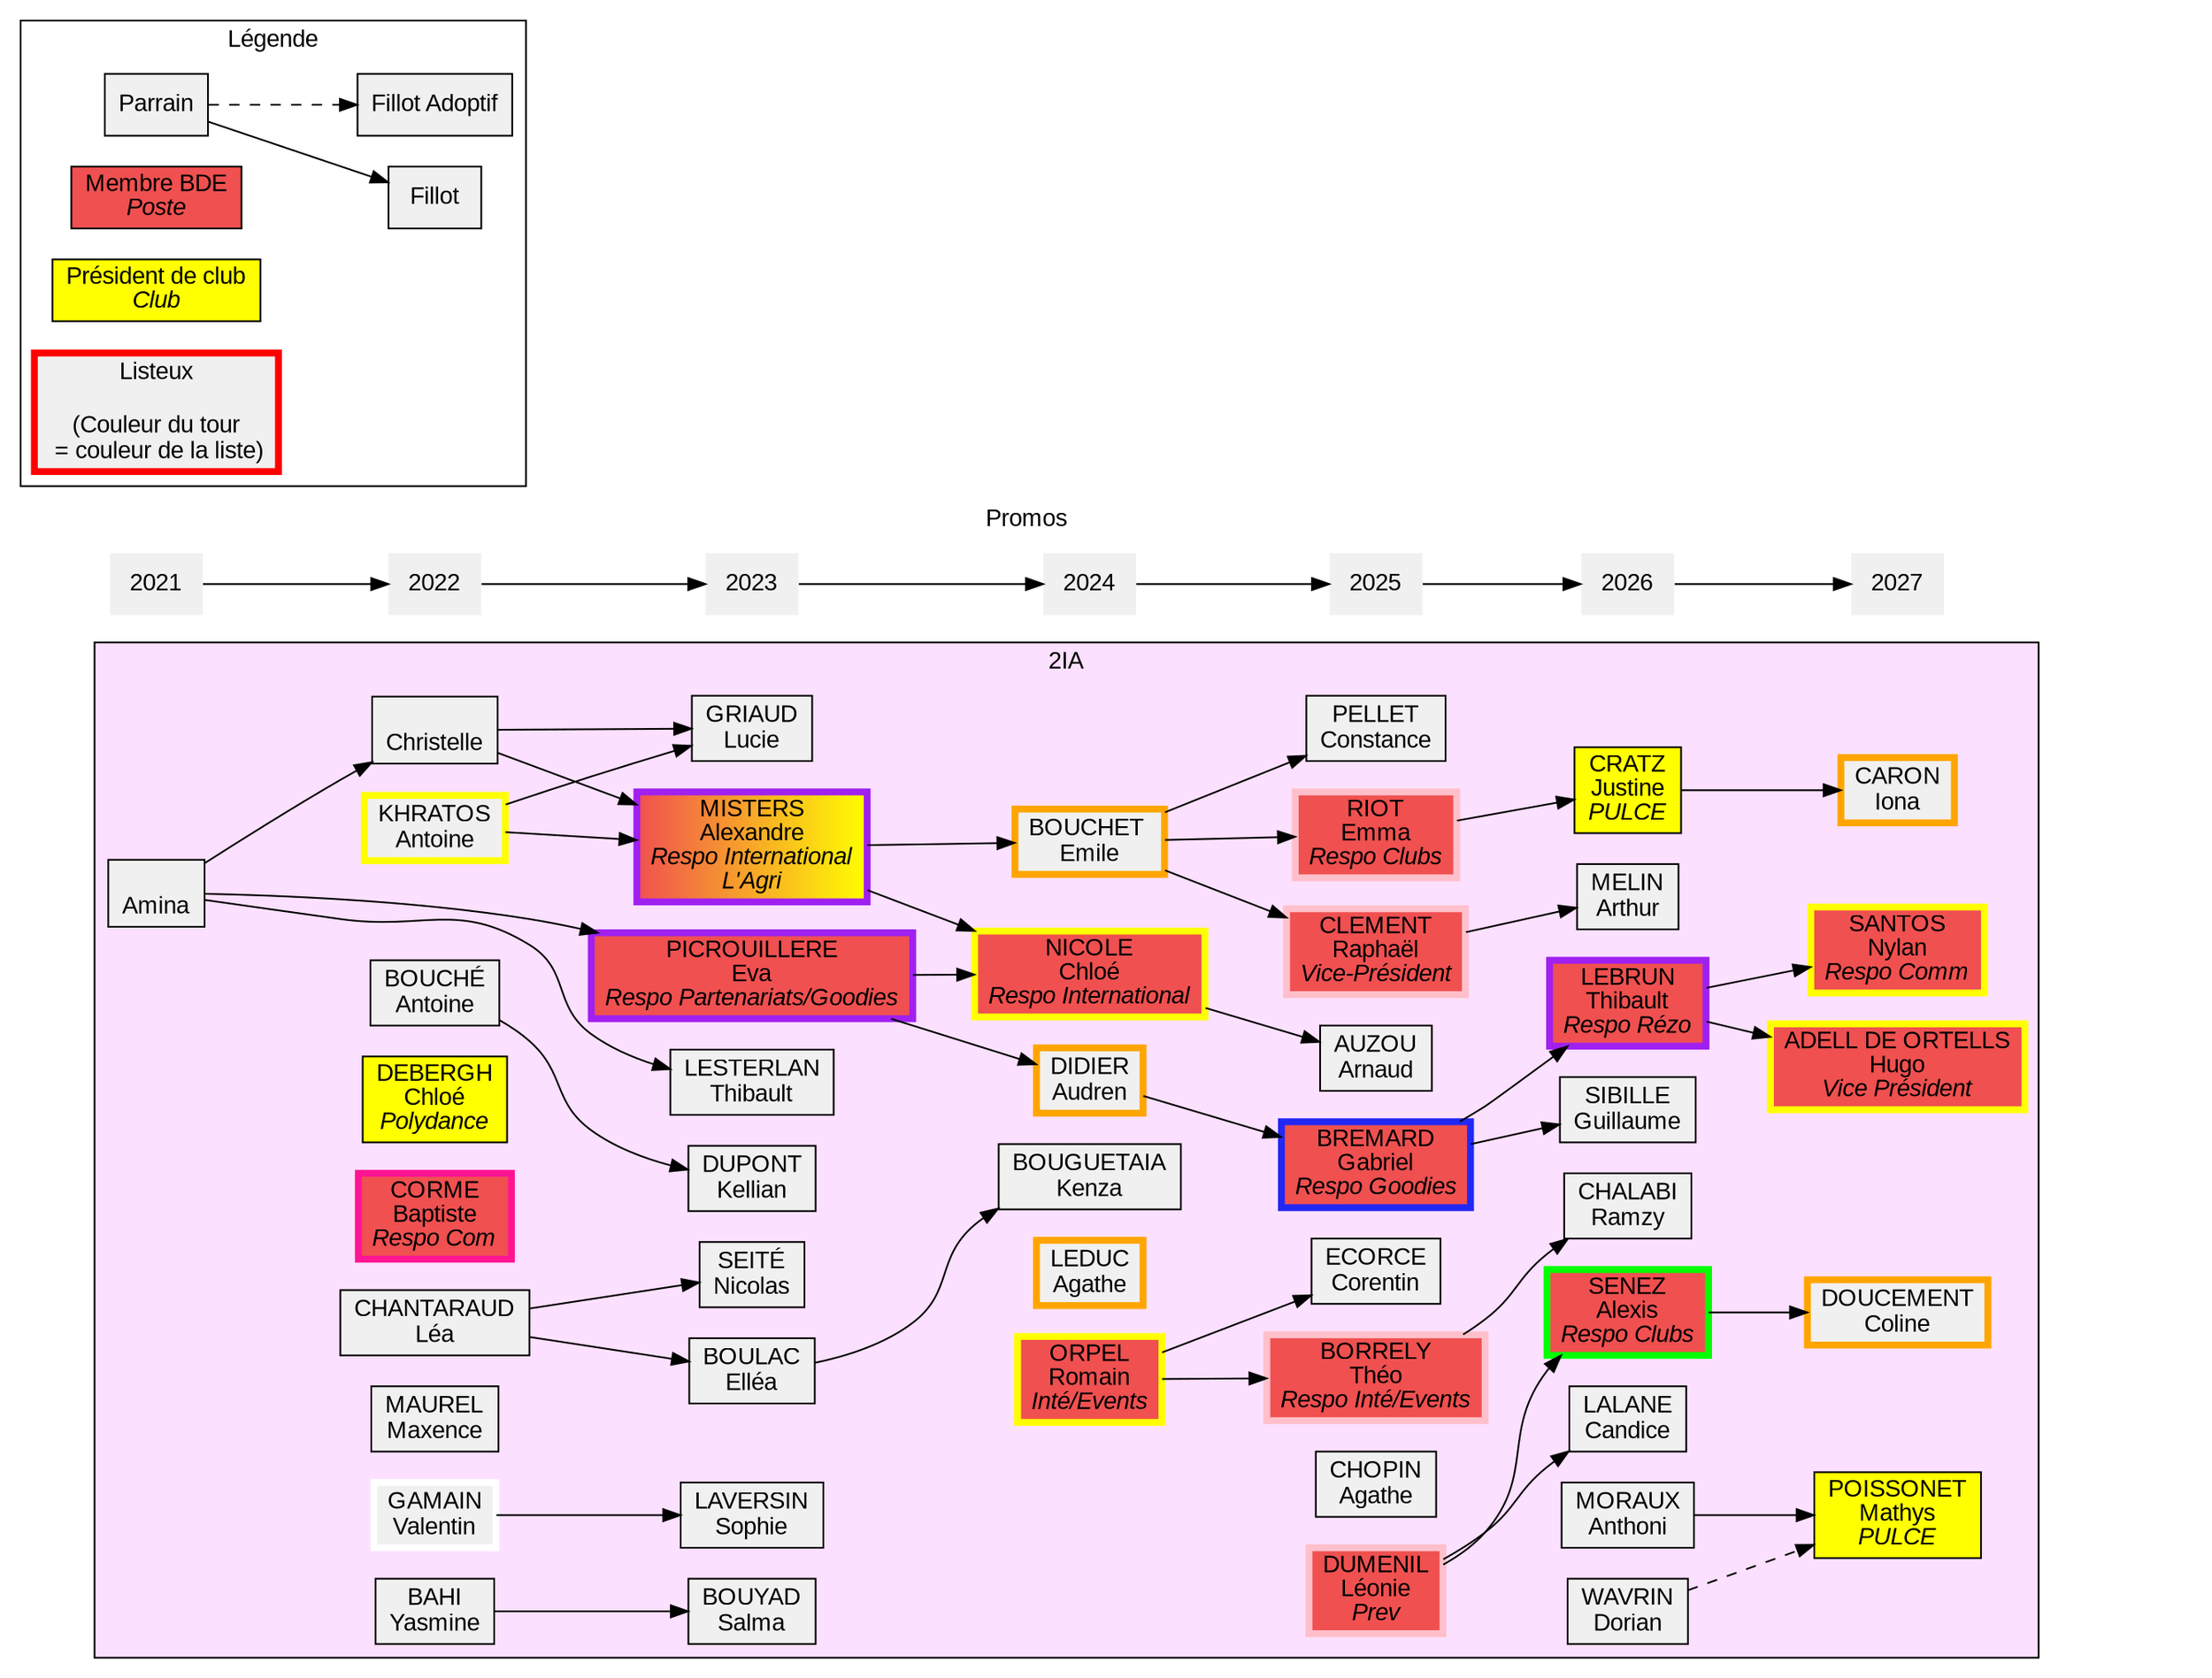 digraph iia {
	graph [
		charset = "UTF-8";
		style = filled;
		fontname = "Arial";
	];

	node [
		shape = box;
		style = filled;
		fillcolor = "#f0f0f0";
		fontname = "Arial";
	];

	rankdir = LR;

	subgraph cluster_promos {
		label = "Promos";
		penwidth = 0;
		color = none;
		node [shape = none];

		"2021" -> "2022" -> "2023" -> "2024" -> "2025" -> "2026" -> "2027";
	}
    	subgraph cluster_legende {
		label = "Légende";
		fillcolor = none;

		leg_parrain	[label = "Parrain"];
		leg_fillot	[label = "Fillot"];
		leg_fillotadop	[label = "Fillot Adoptif"];
		leg_BDE		[label = <Membre BDE<BR/><I>Poste</I>> fillcolor="#f05050"];
		leg_prez	[label = <Président de club<BR/><I>Club</I>> fillcolor="yellow"];
		leg_listeux	[label = "Listeux\n\n(Couleur du tour\n = couleur de la liste)" penwidth=4 color="red"];

		leg_parrain -> leg_fillot;
		leg_parrain -> leg_fillotadop [style = "dashed"];
	}
	
	subgraph cluster_2IA {
		label = "2IA";
		fillcolor = "#FCE0FF";

		{ rank="same";
			amina		[label = "\nAmina"];
		}

		{ rank="same";
			antoinebouch	[label = "BOUCHÉ\nAntoine"];
			antoinekhra	[label = "KHRATOS\nAntoine" penwidth=4 color="yellow"];
			chloedeb	[label = <DEBERGH<BR/>Chloé<BR/><I>Polydance</I>> fillcolor="yellow"];
			christelle	[label = "\nChristelle"];
			joker		[label = <CORME<BR/>Baptiste<BR/><I>Respo Com</I>> fillcolor="#f05050" penwidth=4 color="deeppink"];
			leachantar	[label = "CHANTARAUD\nLéa"];
			maxencemor	[label = "MAUREL\nMaxence"];
			valentingam	[label = "GAMAIN\nValentin" penwidth=4 color="white"];
			yasminebahi	[label = "BAHI\nYasmine"];
		}
		amina -> christelle;


		{ rank="same";
			evapicrou	[label = <PICROUILLERE<BR/>Eva<BR/><I>Respo Partenariats/Goodies</I>> fillcolor="#f05050" penwidth=4 color="purple"];
			
			
			kelliandup	[label = "DUPONT\nKellian"];
			luciegria	[label = "GRIAUD\nLucie"];
			nicolatseite	[label = "SEITÉ\nNicolas"];
			elboulac	[label = "BOULAC\nElléa"];
			salmabouyad	[label = "BOUYAD\nSalma"];
			smitty		[label = <MISTERS<BR/>Alexandre<BR/><I>Respo International<BR/>L'Agri</I>> fillcolor="#f05050:yellow" penwidth=4 color="purple"];
			sophielaver	[label = "LAVERSIN\nSophie"];
			thibaultleste	[label = "LESTERLAN\nThibault"];

			//portalSE	[label = " \nSE\n " shape="ellipse" penwidth=6 color="orange" fillcolor="#FFE0E0"];
		}
		amina -> evapicrou;
		amina -> thibaultleste;
		antoinebouch -> kelliandup;
		antoinekhra -> luciegria;
		antoinekhra -> smitty;
		christelle -> luciegria;
		christelle -> smitty;
		leachantar -> nicolatseite;
		leachantar -> elboulac;
		valentingam -> sophielaver;
		yasminebahi -> salmabouyad;

		{ rank="same";
			chloenico	[label = <NICOLE<BR/>Chloé<BR/><I>Respo International</I>> fillcolor="#f05050" penwidth=4 color="yellow"];
			didieraud	[label = "DIDIER\nAudren" penwidth=4 color="orange"];
			emilebct	[label = "BOUCHET \nEmile" penwidth=4 color="orange"];
			agatleduc	[label = "LEDUC\nAgathe" penwidth=4 color="orange"];
			romainorp	[label = <ORPEL<BR/>Romain<BR/><I>Inté/Events</I>> fillcolor="#f05050" penwidth=4 color="yellow"];
			kbouguetaia [label="BOUGUETAIA\nKenza"];

		}
		elboulac -> kbouguetaia;
		evapicrou -> chloenico;
		evapicrou -> didieraud;
		smitty -> chloenico;
		smitty -> emilebct;
		
		{ rank="same";
			arnaudauz  [label = "AUZOU\nArnaud"];
			constancep [label = "PELLET\nConstance"];
			agathechop [label = "CHOPIN\nAgathe"];
			raphaelcle [label = <CLEMENT<BR/>Raphaël<BR/><I>Vice-Président</I>> fillcolor="#f05050" penwidth=4 color="pink"];
			emmariot   [label = <RIOT<BR/>Emma<BR/><I>Respo Clubs</I>> fillcolor="#f05050" penwidth=4 color="pink"];
			ldumenil   [label = <DUMENIL<BR/>Léonie<BR/><I>Prev</I>> fillcolor="#f05050" penwidth=4 color="pink"];
			corentinec [label = "ECORCE\nCorentin"];
			theoborel  [label = <BORRELY<BR/>Théo<BR/><I>Respo Inté/Events</I>> fillcolor="#f05050" penwidth=4 color="pink"]; 
			gabrielbr  [label = <BREMARD<BR/>Gabriel<BR/><I>Respo Goodies</I>> fillcolor="#f05050" penwidth=4 color="#2128f5"];
		}
		romainorp -> corentinec;
		romainorp -> theoborel;
		emilebct -> constancep;
		emilebct -> raphaelcle;
		emilebct -> emmariot;
		chloenico->arnaudauz;
		didieraud -> gabrielbr;


		{ rank="same";
			amelin 		[label = "MELIN\nArthur"];
			rchalabi    [label = "CHALABI\nRamzy"];
			asenez 		[label = <SENEZ<BR/>Alexis<BR/><I>Respo Clubs</I>> fillcolor="#f05050" penwidth=4 color="green"];
			tlebrun 	[label = <LEBRUN<BR/>Thibault<BR/><I>Respo Rézo</I>> fillcolor="#f05050" penwidth=4 color="purple"];
			jcratz		[label =<CRATZ<BR/>Justine<BR/><I>PULCE</I>> fillcolor="yellow"];
			clalance	[label = "LALANE\nCandice"];
			gsibille 	[label = "SIBILLE\nGuillaume"];
			amoraux		[label = "MORAUX\nAnthoni"];
			dwavrin		[label = "WAVRIN\nDorian"];

		}
			theoborel ->rchalabi
			raphaelcle->amelin;
			ldumenil->asenez;
			ldumenil->clalance;
			gabrielbr->tlebrun;
			gabrielbr->gsibille;
			emmariot->jcratz;
		
		//portalSE -> romainorp [style=dashed penwidth=2 color="#f05050"];

		{ rank="same";
			mpoissonet 		[label = <POISSONET<BR/>Mathys<BR/><I>PULCE</I>> fillcolor="yellow"];
			hadell 	   		[label = <ADELL DE ORTELLS<BR/>Hugo<BR/><I>Vice Président</I>> fillcolor="#f05050" penwidth=4 color="yellow"];
			icaron 			[label = <CARON<BR/>Iona<BR/>>  penwidth=4 color="orange"];
			cdoucement 		[label = <DOUCEMENT<BR/>Coline<BR/>> penwidth=4 color="orange"];
			nsantos			[label =<SANTOS<BR/>Nylan<BR/><I>Respo Comm</I>> fillcolor="#f05050" penwidth=4 color="yellow"];
		}
		amoraux -> mpoissonet;
		dwavrin -> mpoissonet [style=dashed];
		tlebrun -> hadell;
		jcratz -> icaron;
		asenez -> cdoucement;
		tlebrun -> nsantos;
		
	}

	endnode [style=invis];

	mpoissonet -> endnode [style=invis];
	"2027" -> endnode [style=invis];
}
